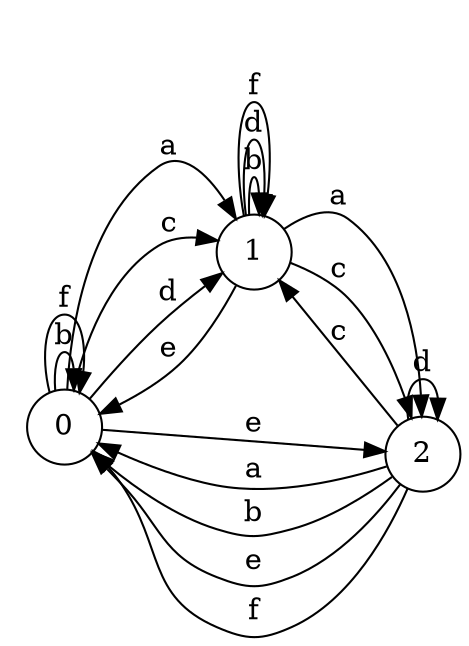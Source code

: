 digraph n3_4 {
__start0 [label="" shape="none"];

rankdir=LR;
size="8,5";

s0 [style="filled", color="black", fillcolor="white" shape="circle", label="0"];
s1 [style="filled", color="black", fillcolor="white" shape="circle", label="1"];
s2 [style="filled", color="black", fillcolor="white" shape="circle", label="2"];
s0 -> s1 [label="a"];
s0 -> s0 [label="b"];
s0 -> s1 [label="c"];
s0 -> s1 [label="d"];
s0 -> s2 [label="e"];
s0 -> s0 [label="f"];
s1 -> s2 [label="a"];
s1 -> s1 [label="b"];
s1 -> s2 [label="c"];
s1 -> s1 [label="d"];
s1 -> s0 [label="e"];
s1 -> s1 [label="f"];
s2 -> s0 [label="a"];
s2 -> s0 [label="b"];
s2 -> s1 [label="c"];
s2 -> s2 [label="d"];
s2 -> s0 [label="e"];
s2 -> s0 [label="f"];

}